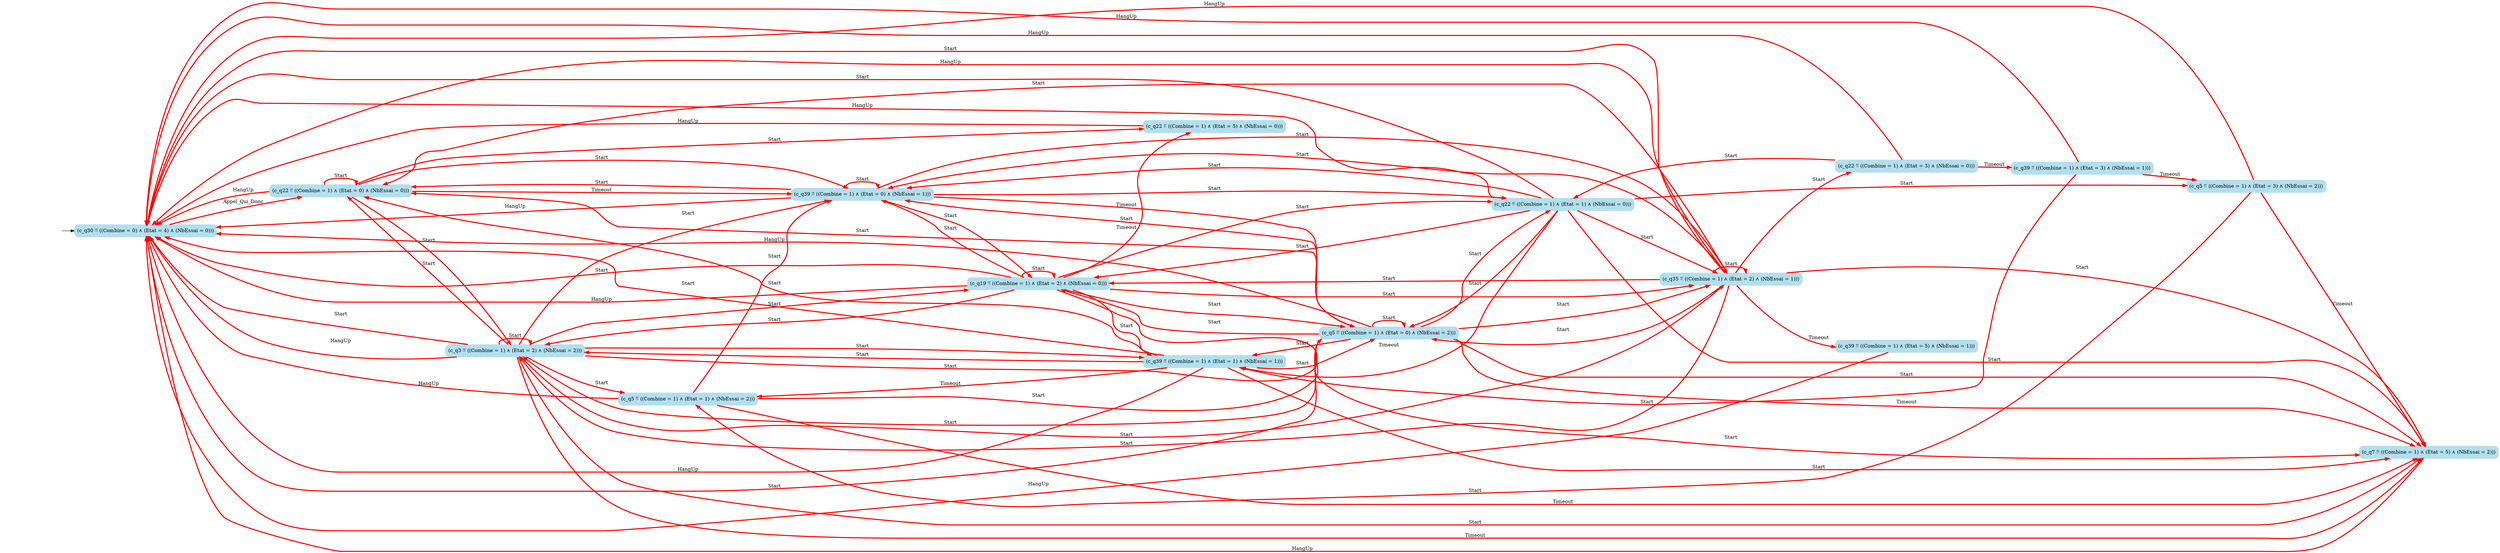 digraph G {

	rankdir = LR;

	start_c_q30_167[style=invisible];

	node[shape=box, style="rounded, filled", color=lightblue2];

	c_q5_161[label="(c_q5 ≝ ((Combine = 1) ∧ (Etat = 3) ∧ (NbEssai = 2)))"];
	c_q5_182[label="(c_q5 ≝ ((Combine = 1) ∧ (Etat = 1) ∧ (NbEssai = 2)))"];
	c_q22_80[label="(c_q22 ≝ ((Combine = 1) ∧ (Etat = 5) ∧ (NbEssai = 0)))"];
	c_q39_126[label="(c_q39 ≝ ((Combine = 1) ∧ (Etat = 5) ∧ (NbEssai = 1)))"];
	c_q39_162[label="(c_q39 ≝ ((Combine = 1) ∧ (Etat = 3) ∧ (NbEssai = 1)))"];
	c_q19_178[label="(c_q19 ≝ ((Combine = 1) ∧ (Etat = 2) ∧ (NbEssai = 0)))"];
	c_q39_179[label="(c_q39 ≝ ((Combine = 1) ∧ (Etat = 1) ∧ (NbEssai = 1)))"];
	c_q35_129[label="(c_q35 ≝ ((Combine = 1) ∧ (Etat = 2) ∧ (NbEssai = 1)))"];
	c_q3_170[label="(c_q3 ≝ ((Combine = 1) ∧ (Etat = 2) ∧ (NbEssai = 2)))"];
	c_q22_181[label="(c_q22 ≝ ((Combine = 1) ∧ (Etat = 1) ∧ (NbEssai = 0)))"];
	c_q22_143[label="(c_q22 ≝ ((Combine = 1) ∧ (Etat = 0) ∧ (NbEssai = 0)))"];
	c_q39_180[label="(c_q39 ≝ ((Combine = 1) ∧ (Etat = 0) ∧ (NbEssai = 1)))"];
	c_q22_140[label="(c_q22 ≝ ((Combine = 1) ∧ (Etat = 3) ∧ (NbEssai = 0)))"];
	c_q5_183[label="(c_q5 ≝ ((Combine = 1) ∧ (Etat = 0) ∧ (NbEssai = 2)))"];
	c_q7_165[label="(c_q7 ≝ ((Combine = 1) ∧ (Etat = 5) ∧ (NbEssai = 2)))"];
	c_q30_167[label="(c_q30 ≝ ((Combine = 0) ∧ (Etat = 4) ∧ (NbEssai = 0)))"];

	start_c_q30_167 -> c_q30_167;
	c_q30_167 -> c_q22_143[label="Appel_Qui_Donc", penwidth=3, color=red];
	c_q3_170 -> c_q3_170[label="Start", penwidth=3, color=red];
	c_q3_170 -> c_q5_182[label="Start", penwidth=3, color=red];
	c_q3_170 -> c_q7_165[label="Start", penwidth=3, color=red];
	c_q3_170 -> c_q7_165[label="Timeout", penwidth=3, color=red];
	c_q3_170 -> c_q19_178[label="Start", penwidth=3, color=red];
	c_q3_170 -> c_q22_143[label="Start", penwidth=3, color=red];
	c_q3_170 -> c_q30_167[label="Start", penwidth=3, color=red];
	c_q3_170 -> c_q30_167[label="HangUp", penwidth=3, color=red];
	c_q3_170 -> c_q35_129[label="Start", penwidth=3, color=red];
	c_q3_170 -> c_q39_180[label="Start", penwidth=3, color=red];
	c_q5_161 -> c_q5_182[label="Start", penwidth=3, color=red];
	c_q5_183 -> c_q3_170[label="Start", penwidth=3, color=red];
	c_q5_183 -> c_q7_165[label="Start", penwidth=3, color=red];
	c_q5_161 -> c_q7_165[label="Timeout", penwidth=3, color=red];
	c_q5_183 -> c_q19_178[label="Start", penwidth=3, color=red];
	c_q5_183 -> c_q22_143[label="Start", penwidth=3, color=red];
	c_q5_183 -> c_q30_167[label="Start", penwidth=3, color=red];
	c_q5_161 -> c_q30_167[label="HangUp", penwidth=3, color=red];
	c_q5_183 -> c_q35_129[label="Start", penwidth=3, color=red];
	c_q5_183 -> c_q39_180[label="Start", penwidth=3, color=red];
	c_q7_165 -> c_q30_167[label="HangUp", penwidth=3, color=red];
	c_q19_178 -> c_q19_178[label="Start", penwidth=3, color=red];
	c_q19_178 -> c_q3_170[label="Start", penwidth=3, color=red];
	c_q19_178 -> c_q5_183[label="Start", penwidth=3, color=red];
	c_q19_178 -> c_q7_165[label="Start", penwidth=3, color=red];
	c_q19_178 -> c_q22_181[label="Start", penwidth=3, color=red];
	c_q19_178 -> c_q22_80[label="Timeout", penwidth=3, color=red];
	c_q19_178 -> c_q30_167[label="Start", penwidth=3, color=red];
	c_q19_178 -> c_q30_167[label="HangUp", penwidth=3, color=red];
	c_q19_178 -> c_q35_129[label="Start", penwidth=3, color=red];
	c_q19_178 -> c_q39_180[label="Start", penwidth=3, color=red];
	c_q22_143 -> c_q22_80[label="Start", penwidth=3, color=red];
	c_q22_143 -> c_q22_143[label="Start", penwidth=3, color=red];
	c_q22_143 -> c_q3_170[label="Start", penwidth=3, color=red];
	c_q22_181 -> c_q5_161[label="Start", penwidth=3, color=red];
	c_q22_181 -> c_q5_183[label="Start", penwidth=3, color=red];
	c_q22_181 -> c_q7_165[label="Start", penwidth=3, color=red];
	c_q22_181 -> c_q19_178[label="Start", penwidth=3, color=red];
	c_q22_181 -> c_q30_167[label="Start", penwidth=3, color=red];
	c_q22_80 -> c_q30_167[label="HangUp", penwidth=3, color=red];
	c_q22_181 -> c_q35_129[label="Start", penwidth=3, color=red];
	c_q22_143 -> c_q39_180[label="Start", penwidth=3, color=red];
	c_q22_181 -> c_q39_179[label="Timeout", penwidth=3, color=red];
	c_q35_129 -> c_q35_129[label="Start", penwidth=3, color=red];
	c_q35_129 -> c_q3_170[label="Start", penwidth=3, color=red];
	c_q35_129 -> c_q5_183[label="Start", penwidth=3, color=red];
	c_q35_129 -> c_q7_165[label="Start", penwidth=3, color=red];
	c_q35_129 -> c_q19_178[label="Start", penwidth=3, color=red];
	c_q35_129 -> c_q22_140[label="Start", penwidth=3, color=red];
	c_q35_129 -> c_q22_143[label="Start", penwidth=3, color=red];
	c_q35_129 -> c_q30_167[label="Start", penwidth=3, color=red];
	c_q35_129 -> c_q30_167[label="HangUp", penwidth=3, color=red];
	c_q35_129 -> c_q39_180[label="Start", penwidth=3, color=red];
	c_q35_129 -> c_q39_126[label="Timeout", penwidth=3, color=red];
	c_q39_180 -> c_q39_180[label="Start", penwidth=3, color=red];
	c_q39_179 -> c_q3_170[label="Start", penwidth=3, color=red];
	c_q39_179 -> c_q5_183[label="Start", penwidth=3, color=red];
	c_q39_179 -> c_q5_182[label="Timeout", penwidth=3, color=red];
	c_q39_179 -> c_q7_165[label="Start", penwidth=3, color=red];
	c_q39_180 -> c_q19_178[label="Start", penwidth=3, color=red];
	c_q39_179 -> c_q22_143[label="Start", penwidth=3, color=red];
	c_q39_179 -> c_q30_167[label="Start", penwidth=3, color=red];
	c_q39_126 -> c_q30_167[label="HangUp", penwidth=3, color=red];
	c_q39_180 -> c_q35_129[label="Start", penwidth=3, color=red];
	c_q22_143 -> c_q39_180[label="Timeout", penwidth=3, color=red];
	c_q22_143 -> c_q30_167[label="HangUp", penwidth=3, color=red];
	c_q39_179 -> c_q30_167[label="HangUp", penwidth=3, color=red];
	c_q22_140 -> c_q22_181[label="Start", penwidth=3, color=red];
	c_q22_140 -> c_q39_162[label="Timeout", penwidth=3, color=red];
	c_q22_140 -> c_q30_167[label="HangUp", penwidth=3, color=red];
	c_q39_180 -> c_q22_143[label="Start", penwidth=3, color=red];
	c_q39_180 -> c_q5_183[label="Timeout", penwidth=3, color=red];
	c_q39_180 -> c_q30_167[label="HangUp", penwidth=3, color=red];
	c_q5_182 -> c_q39_180[label="Start", penwidth=3, color=red];
	c_q5_182 -> c_q7_165[label="Timeout", penwidth=3, color=red];
	c_q5_182 -> c_q30_167[label="HangUp", penwidth=3, color=red];
	c_q22_181 -> c_q39_180[label="Start", penwidth=3, color=red];
	c_q22_181 -> c_q30_167[label="HangUp", penwidth=3, color=red];
	c_q39_162 -> c_q39_179[label="Start", penwidth=3, color=red];
	c_q39_162 -> c_q5_161[label="Timeout", penwidth=3, color=red];
	c_q39_162 -> c_q30_167[label="HangUp", penwidth=3, color=red];
	c_q5_183 -> c_q7_165[label="Timeout", penwidth=3, color=red];
	c_q5_183 -> c_q30_167[label="HangUp", penwidth=3, color=red];
	c_q3_170 -> c_q5_183[label="Start", penwidth=3, color=red];
	c_q3_170 -> c_q39_179[label="Start", penwidth=3, color=red];
	c_q5_183 -> c_q39_179[label="Start", penwidth=3, color=red];
	c_q5_183 -> c_q5_183[label="Start", penwidth=3, color=red];
	c_q5_183 -> c_q22_181[label="Start", penwidth=3, color=red];
	c_q19_178 -> c_q39_179[label="Start", penwidth=3, color=red];
	c_q39_180 -> c_q22_181[label="Start", penwidth=3, color=red];
	c_q5_182 -> c_q5_183[label="Start", penwidth=3, color=red];

}